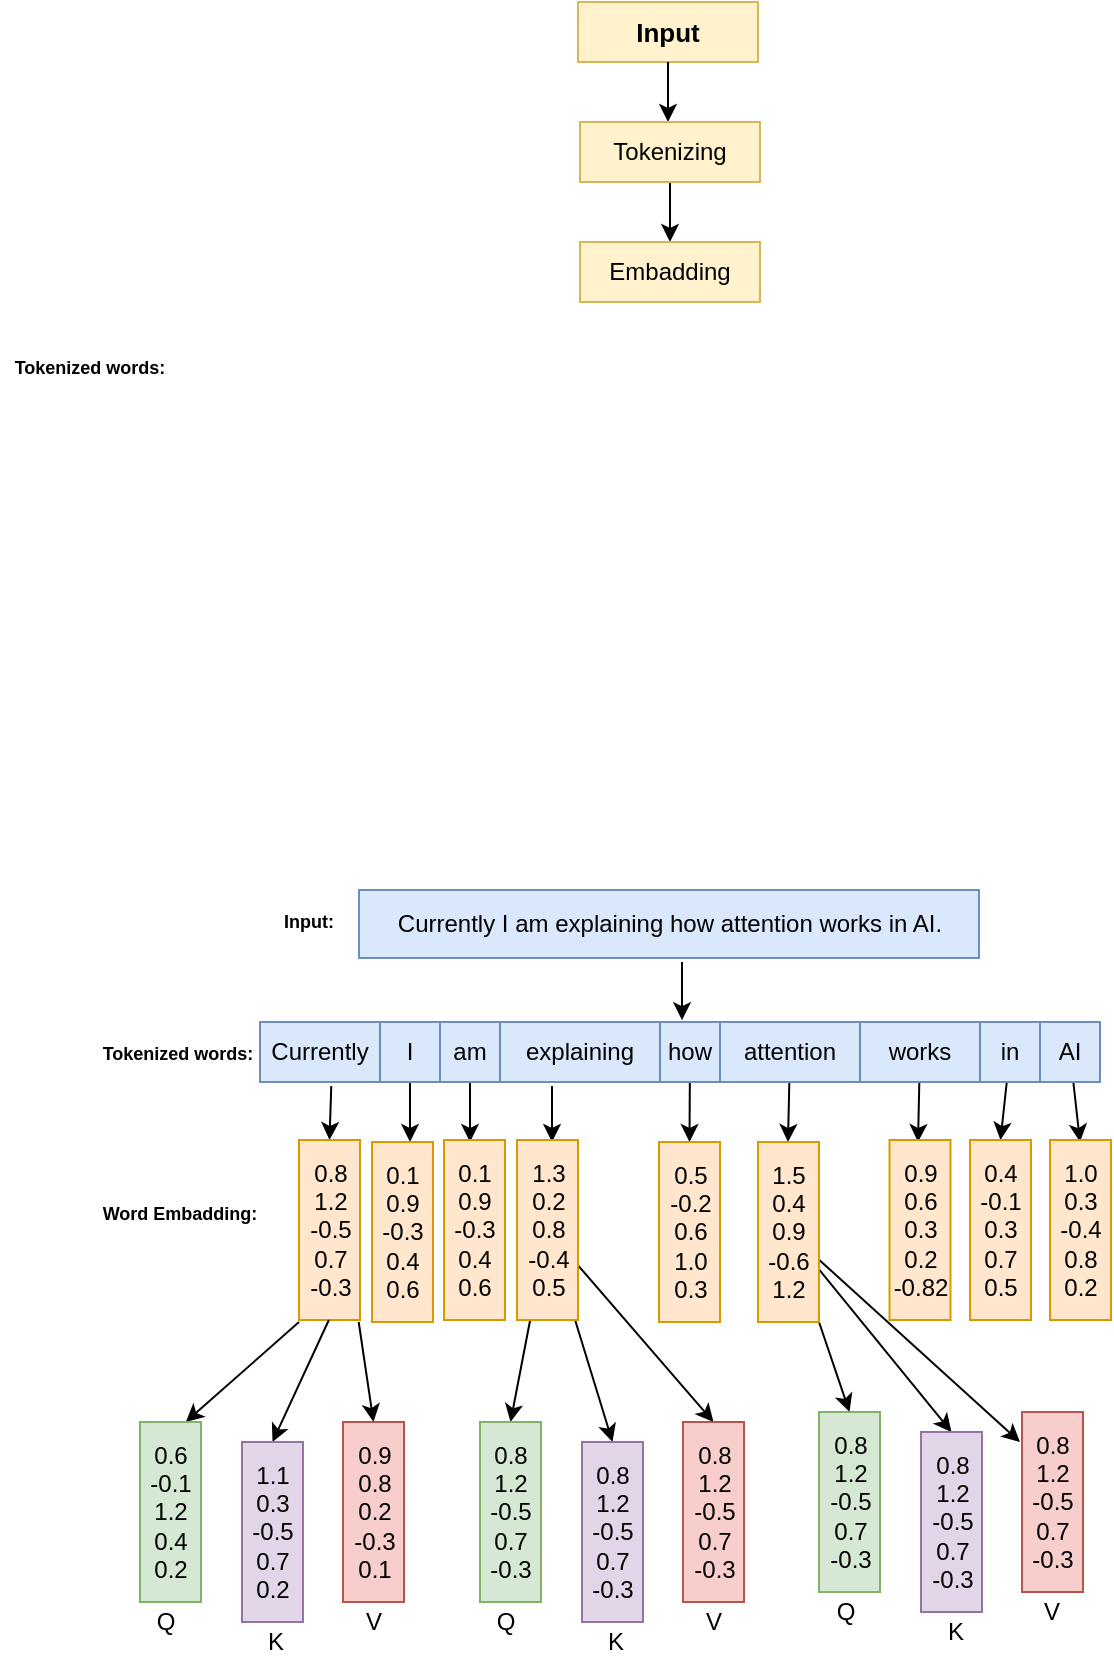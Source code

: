 <mxfile>
    <diagram id="hSGKaEv7ewbtV5ufr3uZ" name="Page-1">
        <mxGraphModel dx="747" dy="1197" grid="1" gridSize="10" guides="1" tooltips="1" connect="1" arrows="1" fold="1" page="1" pageScale="1" pageWidth="850" pageHeight="1100" math="0" shadow="0">
            <root>
                <mxCell id="0"/>
                <mxCell id="1" parent="0"/>
                <mxCell id="2" value="Currently I am explaining how attention works in AI." style="rounded=0;whiteSpace=wrap;html=1;fillColor=#dae8fc;strokeColor=#6c8ebf;" vertex="1" parent="1">
                    <mxGeometry x="289.5" y="484" width="310" height="34" as="geometry"/>
                </mxCell>
                <mxCell id="3" value="" style="endArrow=classic;html=1;entryX=0.367;entryY=-0.031;entryDx=0;entryDy=0;entryPerimeter=0;" edge="1" parent="1" target="13">
                    <mxGeometry width="50" height="50" relative="1" as="geometry">
                        <mxPoint x="451" y="520" as="sourcePoint"/>
                        <mxPoint x="451" y="544" as="targetPoint"/>
                    </mxGeometry>
                </mxCell>
                <mxCell id="5" value="&lt;b&gt;&lt;font style=&quot;font-size: 13px;&quot;&gt;Input&lt;/font&gt;&lt;/b&gt;" style="text;html=1;align=center;verticalAlign=middle;whiteSpace=wrap;rounded=0;fillColor=#fff2cc;strokeColor=#d6b656;" vertex="1" parent="1">
                    <mxGeometry x="399" y="40" width="90" height="30" as="geometry"/>
                </mxCell>
                <mxCell id="79" style="edgeStyle=none;html=1;entryX=0.5;entryY=0;entryDx=0;entryDy=0;exitX=0.594;exitY=1.067;exitDx=0;exitDy=0;exitPerimeter=0;" edge="1" parent="1" source="9" target="93">
                    <mxGeometry relative="1" as="geometry">
                        <mxPoint x="221" y="610" as="targetPoint"/>
                    </mxGeometry>
                </mxCell>
                <mxCell id="9" value="Currently" style="rounded=0;whiteSpace=wrap;html=1;fillColor=#dae8fc;strokeColor=#6c8ebf;" vertex="1" parent="1">
                    <mxGeometry x="240" y="550" width="60" height="30" as="geometry"/>
                </mxCell>
                <mxCell id="80" style="edgeStyle=none;html=1;" edge="1" parent="1" source="10">
                    <mxGeometry relative="1" as="geometry">
                        <mxPoint x="315" y="610" as="targetPoint"/>
                    </mxGeometry>
                </mxCell>
                <mxCell id="10" value="I" style="rounded=0;whiteSpace=wrap;html=1;fillColor=#dae8fc;strokeColor=#6c8ebf;" vertex="1" parent="1">
                    <mxGeometry x="300" y="550" width="30" height="30" as="geometry"/>
                </mxCell>
                <mxCell id="81" style="edgeStyle=none;html=1;" edge="1" parent="1" source="11">
                    <mxGeometry relative="1" as="geometry">
                        <mxPoint x="345" y="610" as="targetPoint"/>
                    </mxGeometry>
                </mxCell>
                <mxCell id="11" value="am" style="rounded=0;whiteSpace=wrap;html=1;fillColor=#dae8fc;strokeColor=#6c8ebf;" vertex="1" parent="1">
                    <mxGeometry x="330" y="550" width="30" height="30" as="geometry"/>
                </mxCell>
                <mxCell id="82" style="edgeStyle=none;html=1;exitX=0.325;exitY=1.067;exitDx=0;exitDy=0;exitPerimeter=0;" edge="1" parent="1" source="12">
                    <mxGeometry relative="1" as="geometry">
                        <mxPoint x="386" y="610" as="targetPoint"/>
                    </mxGeometry>
                </mxCell>
                <mxCell id="12" value="explaining" style="rounded=0;whiteSpace=wrap;html=1;fillColor=#dae8fc;strokeColor=#6c8ebf;" vertex="1" parent="1">
                    <mxGeometry x="360" y="550" width="80" height="30" as="geometry"/>
                </mxCell>
                <mxCell id="83" style="edgeStyle=none;html=1;entryX=0.5;entryY=0;entryDx=0;entryDy=0;" edge="1" parent="1" source="13" target="98">
                    <mxGeometry relative="1" as="geometry">
                        <mxPoint x="444.5" y="610" as="targetPoint"/>
                    </mxGeometry>
                </mxCell>
                <mxCell id="13" value="how" style="rounded=0;whiteSpace=wrap;html=1;fillColor=#dae8fc;strokeColor=#6c8ebf;" vertex="1" parent="1">
                    <mxGeometry x="440" y="550" width="30" height="30" as="geometry"/>
                </mxCell>
                <mxCell id="84" style="edgeStyle=none;html=1;entryX=0.5;entryY=0;entryDx=0;entryDy=0;" edge="1" parent="1" source="14">
                    <mxGeometry relative="1" as="geometry">
                        <mxPoint x="504" y="610" as="targetPoint"/>
                    </mxGeometry>
                </mxCell>
                <mxCell id="14" value="attention" style="rounded=0;whiteSpace=wrap;html=1;fillColor=#dae8fc;strokeColor=#6c8ebf;" vertex="1" parent="1">
                    <mxGeometry x="470" y="550" width="70" height="30" as="geometry"/>
                </mxCell>
                <mxCell id="85" style="edgeStyle=none;html=1;entryX=0.5;entryY=0;entryDx=0;entryDy=0;" edge="1" parent="1" source="15">
                    <mxGeometry relative="1" as="geometry">
                        <mxPoint x="569" y="610" as="targetPoint"/>
                    </mxGeometry>
                </mxCell>
                <mxCell id="15" value="works" style="rounded=0;whiteSpace=wrap;html=1;fillColor=#dae8fc;strokeColor=#6c8ebf;" vertex="1" parent="1">
                    <mxGeometry x="540" y="550" width="60" height="30" as="geometry"/>
                </mxCell>
                <mxCell id="86" style="edgeStyle=none;html=1;entryX=0.5;entryY=0;entryDx=0;entryDy=0;" edge="1" parent="1" source="16" target="101">
                    <mxGeometry relative="1" as="geometry">
                        <mxPoint x="620" y="610" as="targetPoint"/>
                    </mxGeometry>
                </mxCell>
                <mxCell id="16" value="in" style="rounded=0;whiteSpace=wrap;html=1;fillColor=#dae8fc;strokeColor=#6c8ebf;" vertex="1" parent="1">
                    <mxGeometry x="600" y="550" width="30" height="30" as="geometry"/>
                </mxCell>
                <mxCell id="87" style="edgeStyle=none;html=1;" edge="1" parent="1" source="17">
                    <mxGeometry relative="1" as="geometry">
                        <mxPoint x="650" y="610" as="targetPoint"/>
                    </mxGeometry>
                </mxCell>
                <mxCell id="17" value="AI" style="rounded=0;whiteSpace=wrap;html=1;fillColor=#dae8fc;strokeColor=#6c8ebf;" vertex="1" parent="1">
                    <mxGeometry x="630" y="550" width="30" height="30" as="geometry"/>
                </mxCell>
                <mxCell id="18" value="&lt;b&gt;&lt;font style=&quot;font-size: 9px;&quot;&gt;Tokenized words:&lt;/font&gt;&lt;/b&gt;" style="text;html=1;align=center;verticalAlign=middle;whiteSpace=wrap;rounded=0;" vertex="1" parent="1">
                    <mxGeometry x="110" y="207" width="90" height="30" as="geometry"/>
                </mxCell>
                <mxCell id="21" value="&lt;b&gt;&lt;font style=&quot;font-size: 9px;&quot;&gt;Input:&lt;/font&gt;&lt;/b&gt;" style="text;html=1;align=center;verticalAlign=middle;whiteSpace=wrap;rounded=0;" vertex="1" parent="1">
                    <mxGeometry x="239" y="484" width="51" height="30" as="geometry"/>
                </mxCell>
                <mxCell id="32" value="" style="endArrow=classic;html=1;exitX=0.5;exitY=1;exitDx=0;exitDy=0;" edge="1" parent="1" source="5">
                    <mxGeometry width="50" height="50" relative="1" as="geometry">
                        <mxPoint x="420" y="130" as="sourcePoint"/>
                        <mxPoint x="444" y="100" as="targetPoint"/>
                    </mxGeometry>
                </mxCell>
                <mxCell id="35" value="" style="edgeStyle=none;html=1;" edge="1" parent="1" source="33" target="34">
                    <mxGeometry relative="1" as="geometry"/>
                </mxCell>
                <mxCell id="33" value="Tokenizing" style="text;html=1;align=center;verticalAlign=middle;whiteSpace=wrap;rounded=0;fillColor=#fff2cc;strokeColor=#d6b656;" vertex="1" parent="1">
                    <mxGeometry x="400" y="100" width="90" height="30" as="geometry"/>
                </mxCell>
                <mxCell id="34" value="Embadding" style="whiteSpace=wrap;html=1;fillColor=#fff2cc;strokeColor=#d6b656;gradientColor=none;rounded=0;" vertex="1" parent="1">
                    <mxGeometry x="400" y="160" width="90" height="30" as="geometry"/>
                </mxCell>
                <mxCell id="36" value="&lt;b&gt;&lt;font style=&quot;font-size: 9px;&quot;&gt;Tokenized words:&lt;/font&gt;&lt;/b&gt;" style="text;html=1;align=center;verticalAlign=middle;whiteSpace=wrap;rounded=0;" vertex="1" parent="1">
                    <mxGeometry x="159" y="550" width="80" height="30" as="geometry"/>
                </mxCell>
                <mxCell id="40" value="&lt;b&gt;&lt;font style=&quot;font-size: 9px;&quot;&gt;Word Embadding:&lt;/font&gt;&lt;/b&gt;" style="text;html=1;align=center;verticalAlign=middle;whiteSpace=wrap;rounded=0;" vertex="1" parent="1">
                    <mxGeometry x="160" y="630" width="80" height="30" as="geometry"/>
                </mxCell>
                <mxCell id="93" value="0.8&lt;div&gt;1.2&lt;/div&gt;&lt;div&gt;-0.5&lt;/div&gt;&lt;div&gt;0.7&lt;/div&gt;&lt;div&gt;-0.3&lt;/div&gt;" style="text;html=1;align=center;verticalAlign=middle;whiteSpace=wrap;rounded=0;fillColor=#ffe6cc;strokeColor=#d79b00;" vertex="1" parent="1">
                    <mxGeometry x="259.5" y="609" width="30.5" height="90" as="geometry"/>
                </mxCell>
                <mxCell id="94" value="0.1&lt;div&gt;0.9&lt;/div&gt;&lt;div&gt;-0.3&lt;/div&gt;&lt;div&gt;0.4&lt;/div&gt;&lt;div&gt;0.6&lt;/div&gt;" style="text;html=1;align=center;verticalAlign=middle;whiteSpace=wrap;rounded=0;fillColor=#ffe6cc;strokeColor=#d79b00;" vertex="1" parent="1">
                    <mxGeometry x="296" y="610" width="30.5" height="90" as="geometry"/>
                </mxCell>
                <mxCell id="96" value="0.1&lt;div&gt;0.9&lt;/div&gt;&lt;div&gt;-0.3&lt;/div&gt;&lt;div&gt;0.4&lt;/div&gt;&lt;div&gt;0.6&lt;/div&gt;" style="text;html=1;align=center;verticalAlign=middle;whiteSpace=wrap;rounded=0;fillColor=#ffe6cc;strokeColor=#d79b00;" vertex="1" parent="1">
                    <mxGeometry x="332" y="609" width="30.5" height="90" as="geometry"/>
                </mxCell>
                <mxCell id="119" style="edgeStyle=none;html=1;entryX=0.5;entryY=0;entryDx=0;entryDy=0;" edge="1" parent="1" source="97" target="113">
                    <mxGeometry relative="1" as="geometry"/>
                </mxCell>
                <mxCell id="120" style="edgeStyle=none;html=1;entryX=0.5;entryY=0;entryDx=0;entryDy=0;" edge="1" parent="1" source="97" target="114">
                    <mxGeometry relative="1" as="geometry"/>
                </mxCell>
                <mxCell id="121" style="edgeStyle=none;html=1;entryX=0.5;entryY=0;entryDx=0;entryDy=0;" edge="1" parent="1" source="97" target="115">
                    <mxGeometry relative="1" as="geometry"/>
                </mxCell>
                <mxCell id="97" value="1.3&lt;div&gt;0.2&lt;/div&gt;&lt;div&gt;0.8&lt;/div&gt;&lt;div&gt;-0.4&lt;/div&gt;&lt;div&gt;0.5&lt;/div&gt;" style="text;html=1;align=center;verticalAlign=middle;whiteSpace=wrap;rounded=0;fillColor=#ffe6cc;strokeColor=#d79b00;" vertex="1" parent="1">
                    <mxGeometry x="368.5" y="609" width="30.5" height="90" as="geometry"/>
                </mxCell>
                <mxCell id="98" value="0.5&lt;div&gt;-0.2&lt;/div&gt;&lt;div&gt;0.6&lt;/div&gt;&lt;div&gt;1.0&lt;/div&gt;&lt;div&gt;0.3&lt;/div&gt;" style="text;html=1;align=center;verticalAlign=middle;whiteSpace=wrap;rounded=0;fillColor=#ffe6cc;strokeColor=#d79b00;" vertex="1" parent="1">
                    <mxGeometry x="439.5" y="610" width="30.5" height="90" as="geometry"/>
                </mxCell>
                <mxCell id="129" style="edgeStyle=none;html=1;entryX=0.5;entryY=0;entryDx=0;entryDy=0;" edge="1" parent="1" source="99" target="123">
                    <mxGeometry relative="1" as="geometry"/>
                </mxCell>
                <mxCell id="130" style="edgeStyle=none;html=1;entryX=0.5;entryY=0;entryDx=0;entryDy=0;" edge="1" parent="1" source="99" target="124">
                    <mxGeometry relative="1" as="geometry"/>
                </mxCell>
                <mxCell id="131" style="edgeStyle=none;html=1;" edge="1" parent="1" source="99">
                    <mxGeometry relative="1" as="geometry">
                        <mxPoint x="620" y="760" as="targetPoint"/>
                    </mxGeometry>
                </mxCell>
                <mxCell id="99" value="1.5&lt;div&gt;0.4&lt;/div&gt;&lt;div&gt;0.9&lt;/div&gt;&lt;div&gt;-0.6&lt;/div&gt;&lt;div&gt;1.2&lt;/div&gt;" style="text;html=1;align=center;verticalAlign=middle;whiteSpace=wrap;rounded=0;fillColor=#ffe6cc;strokeColor=#d79b00;" vertex="1" parent="1">
                    <mxGeometry x="489" y="610" width="30.5" height="90" as="geometry"/>
                </mxCell>
                <mxCell id="100" value="0.9&lt;div&gt;0.6&lt;/div&gt;&lt;div&gt;0.3&lt;/div&gt;&lt;div&gt;0.2&lt;/div&gt;&lt;div&gt;-0.82&lt;/div&gt;" style="text;html=1;align=center;verticalAlign=middle;whiteSpace=wrap;rounded=0;fillColor=#ffe6cc;strokeColor=#d79b00;" vertex="1" parent="1">
                    <mxGeometry x="554.75" y="609" width="30.5" height="90" as="geometry"/>
                </mxCell>
                <mxCell id="101" value="0.4&lt;div&gt;-0.1&lt;/div&gt;&lt;div&gt;0.3&lt;/div&gt;&lt;div&gt;0.7&lt;/div&gt;&lt;div&gt;0.5&lt;/div&gt;" style="text;html=1;align=center;verticalAlign=middle;whiteSpace=wrap;rounded=0;fillColor=#ffe6cc;strokeColor=#d79b00;" vertex="1" parent="1">
                    <mxGeometry x="595" y="609" width="30.5" height="90" as="geometry"/>
                </mxCell>
                <mxCell id="102" value="1.0&lt;div&gt;0.3&lt;/div&gt;&lt;div&gt;-0.4&lt;/div&gt;&lt;div&gt;0.8&lt;/div&gt;&lt;div&gt;0.2&lt;/div&gt;" style="text;html=1;align=center;verticalAlign=middle;whiteSpace=wrap;rounded=0;fillColor=#ffe6cc;strokeColor=#d79b00;" vertex="1" parent="1">
                    <mxGeometry x="635" y="609" width="30.5" height="90" as="geometry"/>
                </mxCell>
                <mxCell id="104" value="" style="endArrow=classic;html=1;entryX=0.75;entryY=0;entryDx=0;entryDy=0;" edge="1" parent="1" target="107">
                    <mxGeometry width="50" height="50" relative="1" as="geometry">
                        <mxPoint x="259.5" y="700" as="sourcePoint"/>
                        <mxPoint x="233" y="750" as="targetPoint"/>
                    </mxGeometry>
                </mxCell>
                <mxCell id="105" value="" style="endArrow=classic;html=1;entryX=0.5;entryY=0;entryDx=0;entryDy=0;" edge="1" parent="1" target="108">
                    <mxGeometry width="50" height="50" relative="1" as="geometry">
                        <mxPoint x="274.43" y="699" as="sourcePoint"/>
                        <mxPoint x="274.68" y="760" as="targetPoint"/>
                    </mxGeometry>
                </mxCell>
                <mxCell id="106" value="" style="endArrow=classic;html=1;entryX=0.5;entryY=0;entryDx=0;entryDy=0;" edge="1" parent="1" target="109">
                    <mxGeometry width="50" height="50" relative="1" as="geometry">
                        <mxPoint x="289.35" y="700" as="sourcePoint"/>
                        <mxPoint x="310" y="750" as="targetPoint"/>
                    </mxGeometry>
                </mxCell>
                <mxCell id="107" value="0.6&lt;div&gt;-0.1&lt;/div&gt;&lt;div&gt;1.2&lt;/div&gt;&lt;div&gt;0.4&lt;/div&gt;&lt;div&gt;0.2&lt;/div&gt;" style="text;html=1;align=center;verticalAlign=middle;whiteSpace=wrap;rounded=0;fillColor=#d5e8d4;strokeColor=#82b366;" vertex="1" parent="1">
                    <mxGeometry x="180" y="750" width="30.5" height="90" as="geometry"/>
                </mxCell>
                <mxCell id="108" value="1.1&lt;div&gt;0.3&lt;/div&gt;&lt;div&gt;-0.5&lt;/div&gt;&lt;div&gt;0.7&lt;/div&gt;&lt;div&gt;0.2&lt;/div&gt;" style="text;html=1;align=center;verticalAlign=middle;whiteSpace=wrap;rounded=0;fillColor=#e1d5e7;strokeColor=#9673a6;" vertex="1" parent="1">
                    <mxGeometry x="231" y="760" width="30.5" height="90" as="geometry"/>
                </mxCell>
                <mxCell id="109" value="0.9&lt;div&gt;0.8&lt;/div&gt;&lt;div&gt;0.2&lt;/div&gt;&lt;div&gt;-0.3&lt;/div&gt;&lt;div&gt;0.1&lt;/div&gt;" style="text;html=1;align=center;verticalAlign=middle;whiteSpace=wrap;rounded=0;fillColor=#f8cecc;strokeColor=#b85450;" vertex="1" parent="1">
                    <mxGeometry x="281.5" y="750" width="30.5" height="90" as="geometry"/>
                </mxCell>
                <mxCell id="110" value="Q" style="text;html=1;align=center;verticalAlign=middle;whiteSpace=wrap;rounded=0;" vertex="1" parent="1">
                    <mxGeometry x="180" y="840" width="26.25" height="20" as="geometry"/>
                </mxCell>
                <mxCell id="111" value="K" style="text;html=1;align=center;verticalAlign=middle;whiteSpace=wrap;rounded=0;" vertex="1" parent="1">
                    <mxGeometry x="235.25" y="850" width="26.25" height="20" as="geometry"/>
                </mxCell>
                <mxCell id="112" value="V" style="text;html=1;align=center;verticalAlign=middle;whiteSpace=wrap;rounded=0;" vertex="1" parent="1">
                    <mxGeometry x="283.63" y="840" width="26.25" height="20" as="geometry"/>
                </mxCell>
                <mxCell id="113" value="0.8&lt;div&gt;1.2&lt;/div&gt;&lt;div&gt;-0.5&lt;/div&gt;&lt;div&gt;0.7&lt;/div&gt;&lt;div&gt;-0.3&lt;/div&gt;" style="text;html=1;align=center;verticalAlign=middle;whiteSpace=wrap;rounded=0;fillColor=#d5e8d4;strokeColor=#82b366;" vertex="1" parent="1">
                    <mxGeometry x="350" y="750" width="30.5" height="90" as="geometry"/>
                </mxCell>
                <mxCell id="114" value="0.8&lt;div&gt;1.2&lt;/div&gt;&lt;div&gt;-0.5&lt;/div&gt;&lt;div&gt;0.7&lt;/div&gt;&lt;div&gt;-0.3&lt;/div&gt;" style="text;html=1;align=center;verticalAlign=middle;whiteSpace=wrap;rounded=0;fillColor=#e1d5e7;strokeColor=#9673a6;" vertex="1" parent="1">
                    <mxGeometry x="401" y="760" width="30.5" height="90" as="geometry"/>
                </mxCell>
                <mxCell id="115" value="0.8&lt;div&gt;1.2&lt;/div&gt;&lt;div&gt;-0.5&lt;/div&gt;&lt;div&gt;0.7&lt;/div&gt;&lt;div&gt;-0.3&lt;/div&gt;" style="text;html=1;align=center;verticalAlign=middle;whiteSpace=wrap;rounded=0;fillColor=#f8cecc;strokeColor=#b85450;" vertex="1" parent="1">
                    <mxGeometry x="451.5" y="750" width="30.5" height="90" as="geometry"/>
                </mxCell>
                <mxCell id="116" value="Q" style="text;html=1;align=center;verticalAlign=middle;whiteSpace=wrap;rounded=0;" vertex="1" parent="1">
                    <mxGeometry x="350" y="840" width="26.25" height="20" as="geometry"/>
                </mxCell>
                <mxCell id="117" value="K" style="text;html=1;align=center;verticalAlign=middle;whiteSpace=wrap;rounded=0;" vertex="1" parent="1">
                    <mxGeometry x="405.25" y="850" width="26.25" height="20" as="geometry"/>
                </mxCell>
                <mxCell id="118" value="V" style="text;html=1;align=center;verticalAlign=middle;whiteSpace=wrap;rounded=0;" vertex="1" parent="1">
                    <mxGeometry x="453.63" y="840" width="26.37" height="20" as="geometry"/>
                </mxCell>
                <mxCell id="123" value="0.8&lt;div&gt;1.2&lt;/div&gt;&lt;div&gt;-0.5&lt;/div&gt;&lt;div&gt;0.7&lt;/div&gt;&lt;div&gt;-0.3&lt;/div&gt;" style="text;html=1;align=center;verticalAlign=middle;whiteSpace=wrap;rounded=0;fillColor=#d5e8d4;strokeColor=#82b366;" vertex="1" parent="1">
                    <mxGeometry x="519.5" y="745" width="30.5" height="90" as="geometry"/>
                </mxCell>
                <mxCell id="124" value="0.8&lt;div&gt;1.2&lt;/div&gt;&lt;div&gt;-0.5&lt;/div&gt;&lt;div&gt;0.7&lt;/div&gt;&lt;div&gt;-0.3&lt;/div&gt;" style="text;html=1;align=center;verticalAlign=middle;whiteSpace=wrap;rounded=0;fillColor=#e1d5e7;strokeColor=#9673a6;" vertex="1" parent="1">
                    <mxGeometry x="570.5" y="755" width="30.5" height="90" as="geometry"/>
                </mxCell>
                <mxCell id="125" value="0.8&lt;div&gt;1.2&lt;/div&gt;&lt;div&gt;-0.5&lt;/div&gt;&lt;div&gt;0.7&lt;/div&gt;&lt;div&gt;-0.3&lt;/div&gt;" style="text;html=1;align=center;verticalAlign=middle;whiteSpace=wrap;rounded=0;fillColor=#f8cecc;strokeColor=#b85450;" vertex="1" parent="1">
                    <mxGeometry x="621" y="745" width="30.5" height="90" as="geometry"/>
                </mxCell>
                <mxCell id="126" value="Q" style="text;html=1;align=center;verticalAlign=middle;whiteSpace=wrap;rounded=0;" vertex="1" parent="1">
                    <mxGeometry x="519.5" y="835" width="26.25" height="20" as="geometry"/>
                </mxCell>
                <mxCell id="127" value="K" style="text;html=1;align=center;verticalAlign=middle;whiteSpace=wrap;rounded=0;" vertex="1" parent="1">
                    <mxGeometry x="574.75" y="845" width="26.25" height="20" as="geometry"/>
                </mxCell>
                <mxCell id="128" value="V" style="text;html=1;align=center;verticalAlign=middle;whiteSpace=wrap;rounded=0;" vertex="1" parent="1">
                    <mxGeometry x="623.13" y="835" width="26.37" height="20" as="geometry"/>
                </mxCell>
            </root>
        </mxGraphModel>
    </diagram>
</mxfile>